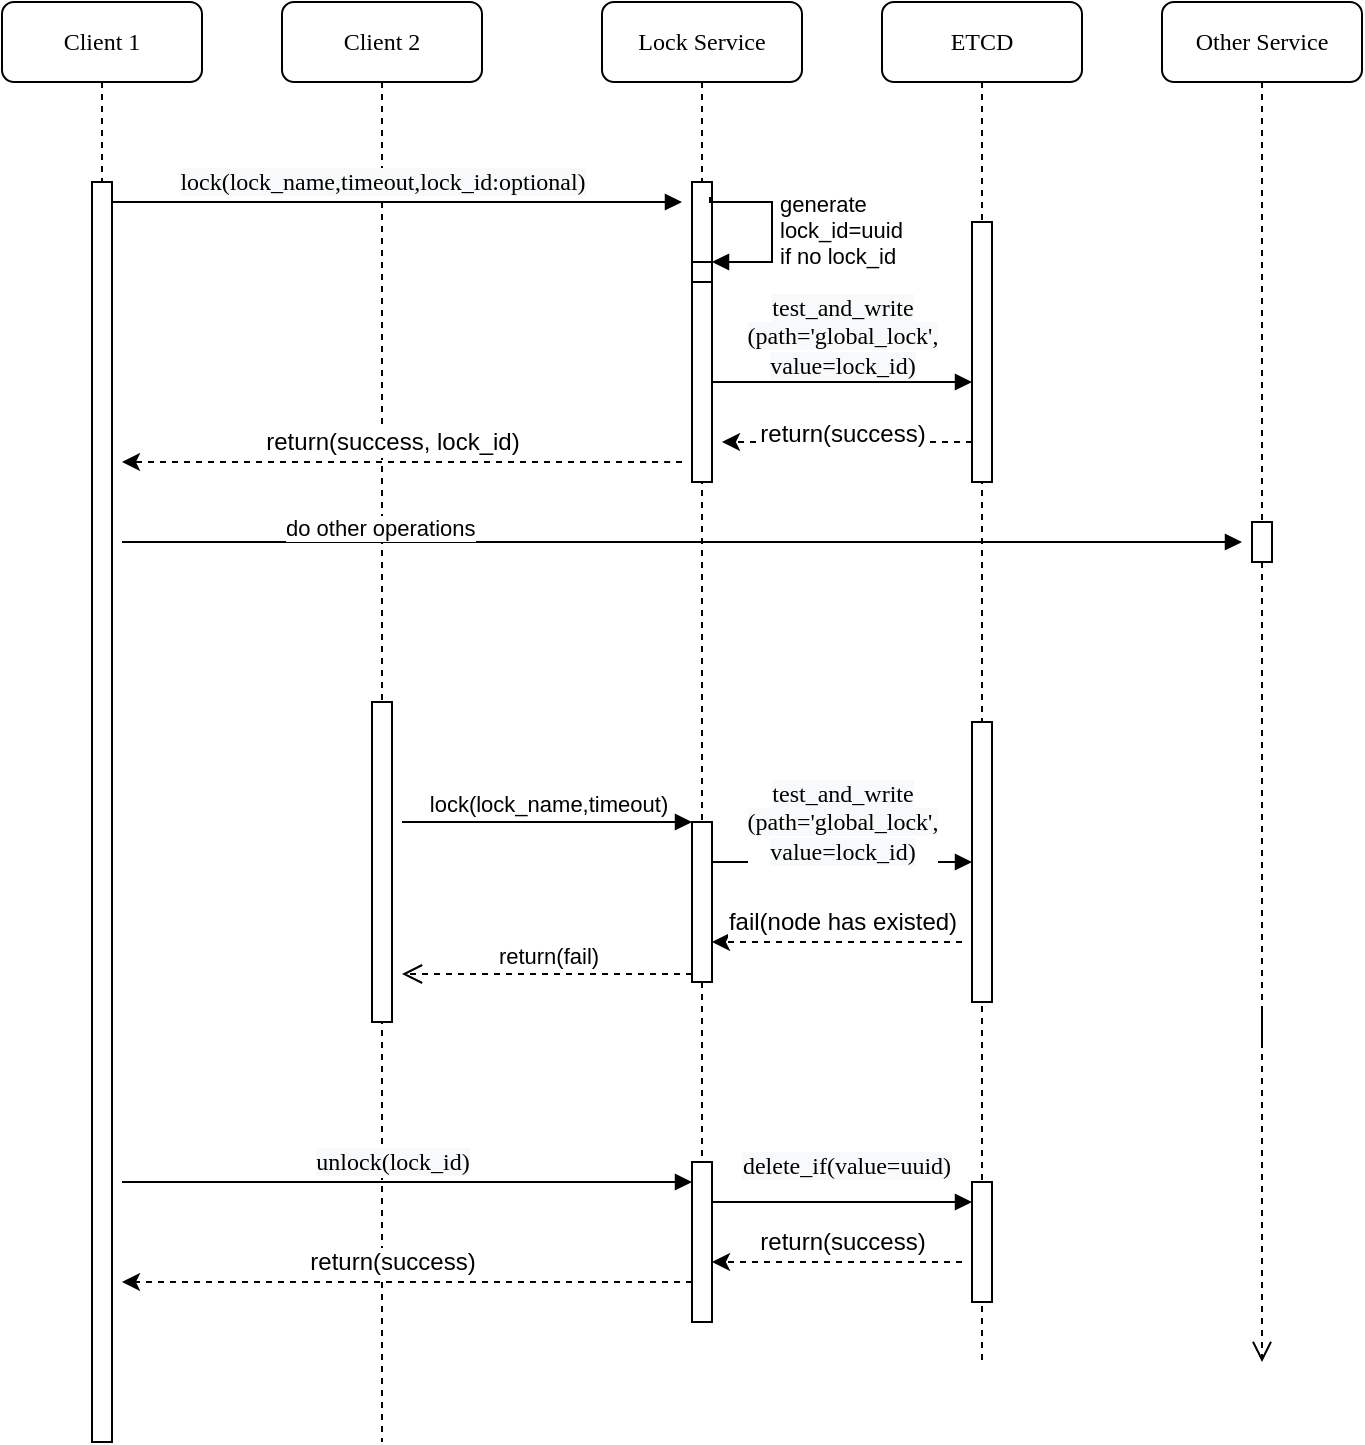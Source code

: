 <mxfile version="12.4.7" type="github">
  <diagram name="Page-1" id="13e1069c-82ec-6db2-03f1-153e76fe0fe0">
    <mxGraphModel dx="782" dy="446" grid="1" gridSize="10" guides="1" tooltips="1" connect="1" arrows="1" fold="1" page="1" pageScale="1" pageWidth="1100" pageHeight="850" background="#ffffff" math="0" shadow="0">
      <root>
        <mxCell id="0"/>
        <mxCell id="1" parent="0"/>
        <mxCell id="7baba1c4bc27f4b0-2" value="Client 2" style="shape=umlLifeline;perimeter=lifelinePerimeter;whiteSpace=wrap;html=1;container=1;collapsible=0;recursiveResize=0;outlineConnect=0;rounded=1;shadow=0;comic=0;labelBackgroundColor=none;strokeWidth=1;fontFamily=Verdana;fontSize=12;align=center;" parent="1" vertex="1">
          <mxGeometry x="240" y="80" width="100" height="720" as="geometry"/>
        </mxCell>
        <mxCell id="7baba1c4bc27f4b0-10" value="" style="html=1;points=[];perimeter=orthogonalPerimeter;rounded=0;shadow=0;comic=0;labelBackgroundColor=none;strokeWidth=1;fontFamily=Verdana;fontSize=12;align=center;" parent="7baba1c4bc27f4b0-2" vertex="1">
          <mxGeometry x="45" y="350" width="10" height="160" as="geometry"/>
        </mxCell>
        <mxCell id="7baba1c4bc27f4b0-3" value="Lock Service" style="shape=umlLifeline;perimeter=lifelinePerimeter;whiteSpace=wrap;html=1;container=1;collapsible=0;recursiveResize=0;outlineConnect=0;rounded=1;shadow=0;comic=0;labelBackgroundColor=none;strokeWidth=1;fontFamily=Verdana;fontSize=12;align=center;fillColor=#ffffff;" parent="1" vertex="1">
          <mxGeometry x="400" y="80" width="100" height="580" as="geometry"/>
        </mxCell>
        <mxCell id="7baba1c4bc27f4b0-13" value="" style="html=1;points=[];perimeter=orthogonalPerimeter;rounded=0;shadow=0;comic=0;labelBackgroundColor=none;strokeWidth=1;fontFamily=Verdana;fontSize=12;align=center;" parent="7baba1c4bc27f4b0-3" vertex="1">
          <mxGeometry x="45" y="90" width="10" height="150" as="geometry"/>
        </mxCell>
        <mxCell id="AFSu2onyiTdUrIdWj_2S-7" value="" style="html=1;points=[];perimeter=orthogonalPerimeter;" vertex="1" parent="7baba1c4bc27f4b0-3">
          <mxGeometry x="45" y="130" width="10" height="10" as="geometry"/>
        </mxCell>
        <mxCell id="AFSu2onyiTdUrIdWj_2S-8" value="generate&lt;br&gt;lock_id=uuid&lt;br&gt;if no lock_id" style="edgeStyle=orthogonalEdgeStyle;html=1;align=left;spacingLeft=2;endArrow=block;rounded=0;entryX=1;entryY=0;exitX=0.9;exitY=0.05;exitDx=0;exitDy=0;exitPerimeter=0;" edge="1" target="AFSu2onyiTdUrIdWj_2S-7" parent="7baba1c4bc27f4b0-3" source="7baba1c4bc27f4b0-13">
          <mxGeometry relative="1" as="geometry">
            <mxPoint x="60" y="100" as="sourcePoint"/>
            <Array as="points">
              <mxPoint x="54" y="100"/>
              <mxPoint x="85" y="100"/>
              <mxPoint x="85" y="130"/>
            </Array>
          </mxGeometry>
        </mxCell>
        <mxCell id="AFSu2onyiTdUrIdWj_2S-10" value="" style="html=1;points=[];perimeter=orthogonalPerimeter;" vertex="1" parent="7baba1c4bc27f4b0-3">
          <mxGeometry x="45" y="410" width="10" height="80" as="geometry"/>
        </mxCell>
        <mxCell id="7baba1c4bc27f4b0-4" value="ETCD" style="shape=umlLifeline;perimeter=lifelinePerimeter;whiteSpace=wrap;html=1;container=1;collapsible=0;recursiveResize=0;outlineConnect=0;rounded=1;shadow=0;comic=0;labelBackgroundColor=none;strokeWidth=1;fontFamily=Verdana;fontSize=12;align=center;" parent="1" vertex="1">
          <mxGeometry x="540" y="80" width="100" height="680" as="geometry"/>
        </mxCell>
        <mxCell id="7baba1c4bc27f4b0-16" value="" style="html=1;points=[];perimeter=orthogonalPerimeter;rounded=0;shadow=0;comic=0;labelBackgroundColor=none;strokeWidth=1;fontFamily=Verdana;fontSize=12;align=center;" parent="7baba1c4bc27f4b0-4" vertex="1">
          <mxGeometry x="45" y="110" width="10" height="130" as="geometry"/>
        </mxCell>
        <mxCell id="7baba1c4bc27f4b0-5" value="Other Service" style="shape=umlLifeline;perimeter=lifelinePerimeter;whiteSpace=wrap;html=1;container=1;collapsible=0;recursiveResize=0;outlineConnect=0;rounded=1;shadow=0;comic=0;labelBackgroundColor=none;strokeWidth=1;fontFamily=Verdana;fontSize=12;align=center;" parent="1" vertex="1">
          <mxGeometry x="680" y="80" width="100" height="580" as="geometry"/>
        </mxCell>
        <mxCell id="7baba1c4bc27f4b0-19" value="" style="html=1;points=[];perimeter=orthogonalPerimeter;rounded=0;shadow=0;comic=0;labelBackgroundColor=none;strokeWidth=1;fontFamily=Verdana;fontSize=12;align=center;" parent="7baba1c4bc27f4b0-5" vertex="1">
          <mxGeometry x="45" y="260" width="10" height="20" as="geometry"/>
        </mxCell>
        <mxCell id="7baba1c4bc27f4b0-8" value="Client 1" style="shape=umlLifeline;perimeter=lifelinePerimeter;whiteSpace=wrap;html=1;container=1;collapsible=0;recursiveResize=0;outlineConnect=0;rounded=1;shadow=0;comic=0;labelBackgroundColor=none;strokeWidth=1;fontFamily=Verdana;fontSize=12;align=center;" parent="1" vertex="1">
          <mxGeometry x="100" y="80" width="100" height="720" as="geometry"/>
        </mxCell>
        <mxCell id="7baba1c4bc27f4b0-9" value="" style="html=1;points=[];perimeter=orthogonalPerimeter;rounded=0;shadow=0;comic=0;labelBackgroundColor=none;strokeWidth=1;fontFamily=Verdana;fontSize=12;align=center;" parent="7baba1c4bc27f4b0-8" vertex="1">
          <mxGeometry x="45" y="90" width="10" height="630" as="geometry"/>
        </mxCell>
        <mxCell id="7baba1c4bc27f4b0-17" value="" style="html=1;verticalAlign=bottom;endArrow=block;labelBackgroundColor=none;fontFamily=Verdana;fontSize=12;edgeStyle=elbowEdgeStyle;elbow=vertical;" parent="1" edge="1">
          <mxGeometry y="10" relative="1" as="geometry">
            <mxPoint x="455" y="270" as="sourcePoint"/>
            <Array as="points">
              <mxPoint x="530" y="270"/>
              <mxPoint x="520" y="250"/>
              <mxPoint x="460" y="270"/>
            </Array>
            <mxPoint x="585" y="270" as="targetPoint"/>
            <mxPoint as="offset"/>
          </mxGeometry>
        </mxCell>
        <mxCell id="AFSu2onyiTdUrIdWj_2S-5" value="&lt;span style=&quot;font-family: &amp;#34;verdana&amp;#34; ; background-color: rgb(248 , 249 , 250)&quot;&gt;test_and_write&lt;/span&gt;&lt;br style=&quot;font-family: &amp;#34;verdana&amp;#34; ; background-color: rgb(248 , 249 , 250)&quot;&gt;&lt;span style=&quot;font-family: &amp;#34;verdana&amp;#34; ; background-color: rgb(248 , 249 , 250)&quot;&gt;(path=&#39;global_lock&#39;,&lt;br&gt;value=lock_id)&lt;/span&gt;" style="text;html=1;align=center;verticalAlign=middle;resizable=0;points=[];labelBackgroundColor=#ffffff;" vertex="1" connectable="0" parent="7baba1c4bc27f4b0-17">
          <mxGeometry x="0.154" y="33" relative="1" as="geometry">
            <mxPoint x="-10" y="10" as="offset"/>
          </mxGeometry>
        </mxCell>
        <mxCell id="7baba1c4bc27f4b0-22" value="" style="html=1;points=[];perimeter=orthogonalPerimeter;rounded=0;shadow=0;comic=0;labelBackgroundColor=none;strokeWidth=1;fontFamily=Verdana;fontSize=12;align=center;" parent="1" vertex="1">
          <mxGeometry x="585" y="440" width="10" height="140" as="geometry"/>
        </mxCell>
        <mxCell id="7baba1c4bc27f4b0-30" value="" style="html=1;verticalAlign=bottom;endArrow=open;dashed=1;endSize=8;labelBackgroundColor=none;fontFamily=Verdana;fontSize=12;edgeStyle=elbowEdgeStyle;elbow=vertical;" parent="1" edge="1">
          <mxGeometry relative="1" as="geometry">
            <mxPoint x="730" y="760" as="targetPoint"/>
            <Array as="points">
              <mxPoint x="730" y="580"/>
              <mxPoint x="570" y="600"/>
            </Array>
            <mxPoint x="730" y="600" as="sourcePoint"/>
          </mxGeometry>
        </mxCell>
        <mxCell id="7baba1c4bc27f4b0-11" value="" style="html=1;verticalAlign=bottom;endArrow=block;labelBackgroundColor=none;fontFamily=Verdana;fontSize=12;edgeStyle=elbowEdgeStyle;elbow=vertical;" parent="1" source="7baba1c4bc27f4b0-9" edge="1">
          <mxGeometry relative="1" as="geometry">
            <mxPoint x="220" y="190" as="sourcePoint"/>
            <mxPoint x="440" y="180" as="targetPoint"/>
            <mxPoint as="offset"/>
          </mxGeometry>
        </mxCell>
        <mxCell id="AFSu2onyiTdUrIdWj_2S-6" value="&lt;span style=&quot;font-family: &amp;#34;verdana&amp;#34; ; background-color: rgb(248 , 249 , 250)&quot;&gt;lock(lock_name,timeout,lock_id:optional)&lt;/span&gt;" style="text;html=1;align=center;verticalAlign=middle;resizable=0;points=[];labelBackgroundColor=#ffffff;" vertex="1" connectable="0" parent="7baba1c4bc27f4b0-11">
          <mxGeometry x="0.436" y="-1" relative="1" as="geometry">
            <mxPoint x="-70" y="-11" as="offset"/>
          </mxGeometry>
        </mxCell>
        <mxCell id="AFSu2onyiTdUrIdWj_2S-1" value="" style="endArrow=classic;html=1;dashed=1;" edge="1" parent="1">
          <mxGeometry width="50" height="50" relative="1" as="geometry">
            <mxPoint x="585" y="300" as="sourcePoint"/>
            <mxPoint x="460" y="300" as="targetPoint"/>
          </mxGeometry>
        </mxCell>
        <mxCell id="AFSu2onyiTdUrIdWj_2S-2" value="return(success)" style="text;html=1;align=center;verticalAlign=middle;resizable=0;points=[];labelBackgroundColor=#ffffff;" vertex="1" connectable="0" parent="AFSu2onyiTdUrIdWj_2S-1">
          <mxGeometry x="0.349" y="-6" relative="1" as="geometry">
            <mxPoint x="19" y="2" as="offset"/>
          </mxGeometry>
        </mxCell>
        <mxCell id="AFSu2onyiTdUrIdWj_2S-3" value="" style="endArrow=classic;html=1;dashed=1;" edge="1" parent="1">
          <mxGeometry width="50" height="50" relative="1" as="geometry">
            <mxPoint x="440" y="310" as="sourcePoint"/>
            <mxPoint x="160" y="310" as="targetPoint"/>
            <Array as="points">
              <mxPoint x="430" y="310"/>
            </Array>
          </mxGeometry>
        </mxCell>
        <mxCell id="AFSu2onyiTdUrIdWj_2S-4" value="return(success, lock_id)" style="text;html=1;align=center;verticalAlign=middle;resizable=0;points=[];labelBackgroundColor=#ffffff;" vertex="1" connectable="0" parent="AFSu2onyiTdUrIdWj_2S-3">
          <mxGeometry x="-0.183" y="-4" relative="1" as="geometry">
            <mxPoint x="-31" y="-6" as="offset"/>
          </mxGeometry>
        </mxCell>
        <mxCell id="AFSu2onyiTdUrIdWj_2S-11" value="lock(lock_name,timeout)" style="html=1;verticalAlign=bottom;endArrow=block;entryX=0;entryY=0;" edge="1" target="AFSu2onyiTdUrIdWj_2S-10" parent="1">
          <mxGeometry relative="1" as="geometry">
            <mxPoint x="300" y="490" as="sourcePoint"/>
          </mxGeometry>
        </mxCell>
        <mxCell id="AFSu2onyiTdUrIdWj_2S-12" value="return(fail)" style="html=1;verticalAlign=bottom;endArrow=open;endSize=8;exitX=0;exitY=0.95;dashed=1;" edge="1" source="AFSu2onyiTdUrIdWj_2S-10" parent="1">
          <mxGeometry relative="1" as="geometry">
            <mxPoint x="300" y="566" as="targetPoint"/>
          </mxGeometry>
        </mxCell>
        <mxCell id="AFSu2onyiTdUrIdWj_2S-13" value="do other operations" style="endArrow=block;endFill=1;html=1;edgeStyle=orthogonalEdgeStyle;align=left;verticalAlign=top;" edge="1" parent="1">
          <mxGeometry x="-0.714" y="20" relative="1" as="geometry">
            <mxPoint x="160" y="350" as="sourcePoint"/>
            <mxPoint x="720" y="350" as="targetPoint"/>
            <mxPoint as="offset"/>
          </mxGeometry>
        </mxCell>
        <mxCell id="AFSu2onyiTdUrIdWj_2S-21" value="" style="html=1;verticalAlign=bottom;endArrow=block;labelBackgroundColor=none;fontFamily=Verdana;fontSize=12;edgeStyle=elbowEdgeStyle;elbow=vertical;" edge="1" parent="1">
          <mxGeometry y="10" relative="1" as="geometry">
            <mxPoint x="455" y="510" as="sourcePoint"/>
            <Array as="points">
              <mxPoint x="530" y="510"/>
              <mxPoint x="520" y="490"/>
              <mxPoint x="460" y="510"/>
            </Array>
            <mxPoint x="585" y="510" as="targetPoint"/>
            <mxPoint as="offset"/>
          </mxGeometry>
        </mxCell>
        <mxCell id="AFSu2onyiTdUrIdWj_2S-22" value="&lt;span style=&quot;font-family: &amp;#34;verdana&amp;#34; ; background-color: rgb(248 , 249 , 250)&quot;&gt;test_and_write&lt;/span&gt;&lt;br style=&quot;font-family: &amp;#34;verdana&amp;#34; ; background-color: rgb(248 , 249 , 250)&quot;&gt;&lt;span style=&quot;font-family: &amp;#34;verdana&amp;#34; ; background-color: rgb(248 , 249 , 250)&quot;&gt;(path=&#39;global_lock&#39;,&lt;br&gt;value=lock_id)&lt;/span&gt;" style="text;html=1;align=center;verticalAlign=middle;resizable=0;points=[];labelBackgroundColor=#ffffff;" vertex="1" connectable="0" parent="AFSu2onyiTdUrIdWj_2S-21">
          <mxGeometry x="0.154" y="33" relative="1" as="geometry">
            <mxPoint x="-10" y="13" as="offset"/>
          </mxGeometry>
        </mxCell>
        <mxCell id="AFSu2onyiTdUrIdWj_2S-23" value="" style="endArrow=classic;html=1;dashed=1;" edge="1" parent="1">
          <mxGeometry width="50" height="50" relative="1" as="geometry">
            <mxPoint x="580" y="550" as="sourcePoint"/>
            <mxPoint x="455" y="550" as="targetPoint"/>
          </mxGeometry>
        </mxCell>
        <mxCell id="AFSu2onyiTdUrIdWj_2S-24" value="fail(node has existed)" style="text;html=1;align=center;verticalAlign=middle;resizable=0;points=[];labelBackgroundColor=#ffffff;" vertex="1" connectable="0" parent="AFSu2onyiTdUrIdWj_2S-23">
          <mxGeometry x="0.349" y="-6" relative="1" as="geometry">
            <mxPoint x="24" y="-4" as="offset"/>
          </mxGeometry>
        </mxCell>
        <mxCell id="AFSu2onyiTdUrIdWj_2S-25" value="" style="html=1;verticalAlign=bottom;endArrow=block;labelBackgroundColor=none;fontFamily=Verdana;fontSize=12;edgeStyle=elbowEdgeStyle;elbow=vertical;" edge="1" parent="1">
          <mxGeometry relative="1" as="geometry">
            <mxPoint x="160" y="670" as="sourcePoint"/>
            <mxPoint x="445" y="670" as="targetPoint"/>
            <mxPoint as="offset"/>
          </mxGeometry>
        </mxCell>
        <mxCell id="AFSu2onyiTdUrIdWj_2S-26" value="&lt;span style=&quot;font-family: &amp;#34;verdana&amp;#34; ; background-color: rgb(248 , 249 , 250)&quot;&gt;unlock(lock_id)&lt;/span&gt;" style="text;html=1;align=center;verticalAlign=middle;resizable=0;points=[];labelBackgroundColor=#ffffff;" vertex="1" connectable="0" parent="AFSu2onyiTdUrIdWj_2S-25">
          <mxGeometry x="0.436" y="-1" relative="1" as="geometry">
            <mxPoint x="-70" y="-11" as="offset"/>
          </mxGeometry>
        </mxCell>
        <mxCell id="AFSu2onyiTdUrIdWj_2S-27" value="" style="html=1;points=[];perimeter=orthogonalPerimeter;" vertex="1" parent="1">
          <mxGeometry x="445" y="660" width="10" height="80" as="geometry"/>
        </mxCell>
        <mxCell id="AFSu2onyiTdUrIdWj_2S-28" value="" style="html=1;verticalAlign=bottom;endArrow=block;labelBackgroundColor=none;fontFamily=Verdana;fontSize=12;edgeStyle=elbowEdgeStyle;elbow=vertical;" edge="1" parent="1">
          <mxGeometry y="10" relative="1" as="geometry">
            <mxPoint x="455" y="680" as="sourcePoint"/>
            <Array as="points">
              <mxPoint x="530" y="680"/>
              <mxPoint x="520" y="660"/>
              <mxPoint x="460" y="680"/>
            </Array>
            <mxPoint x="585" y="680" as="targetPoint"/>
            <mxPoint as="offset"/>
          </mxGeometry>
        </mxCell>
        <mxCell id="AFSu2onyiTdUrIdWj_2S-29" value="&lt;font face=&quot;verdana&quot;&gt;&lt;span style=&quot;background-color: rgb(248 , 249 , 250)&quot;&gt;delete_if(value=uuid)&lt;/span&gt;&lt;/font&gt;" style="text;html=1;align=center;verticalAlign=middle;resizable=0;points=[];labelBackgroundColor=#ffffff;" vertex="1" connectable="0" parent="AFSu2onyiTdUrIdWj_2S-28">
          <mxGeometry x="0.154" y="33" relative="1" as="geometry">
            <mxPoint x="-8" y="15" as="offset"/>
          </mxGeometry>
        </mxCell>
        <mxCell id="AFSu2onyiTdUrIdWj_2S-30" value="" style="html=1;points=[];perimeter=orthogonalPerimeter;rounded=0;shadow=0;comic=0;labelBackgroundColor=none;strokeWidth=1;fontFamily=Verdana;fontSize=12;align=center;" vertex="1" parent="1">
          <mxGeometry x="585" y="670" width="10" height="60" as="geometry"/>
        </mxCell>
        <mxCell id="AFSu2onyiTdUrIdWj_2S-31" value="" style="endArrow=classic;html=1;dashed=1;" edge="1" parent="1">
          <mxGeometry width="50" height="50" relative="1" as="geometry">
            <mxPoint x="580" y="710" as="sourcePoint"/>
            <mxPoint x="455" y="710" as="targetPoint"/>
          </mxGeometry>
        </mxCell>
        <mxCell id="AFSu2onyiTdUrIdWj_2S-32" value="return(success)" style="text;html=1;align=center;verticalAlign=middle;resizable=0;points=[];labelBackgroundColor=#ffffff;" vertex="1" connectable="0" parent="AFSu2onyiTdUrIdWj_2S-31">
          <mxGeometry x="0.349" y="-6" relative="1" as="geometry">
            <mxPoint x="24" y="-4" as="offset"/>
          </mxGeometry>
        </mxCell>
        <mxCell id="AFSu2onyiTdUrIdWj_2S-33" value="" style="endArrow=classic;html=1;dashed=1;" edge="1" parent="1">
          <mxGeometry width="50" height="50" relative="1" as="geometry">
            <mxPoint x="445" y="720" as="sourcePoint"/>
            <mxPoint x="160" y="720" as="targetPoint"/>
          </mxGeometry>
        </mxCell>
        <mxCell id="AFSu2onyiTdUrIdWj_2S-34" value="return(success)" style="text;html=1;align=center;verticalAlign=middle;resizable=0;points=[];labelBackgroundColor=#ffffff;" vertex="1" connectable="0" parent="AFSu2onyiTdUrIdWj_2S-33">
          <mxGeometry x="0.349" y="-6" relative="1" as="geometry">
            <mxPoint x="42" y="-4" as="offset"/>
          </mxGeometry>
        </mxCell>
      </root>
    </mxGraphModel>
  </diagram>
</mxfile>
